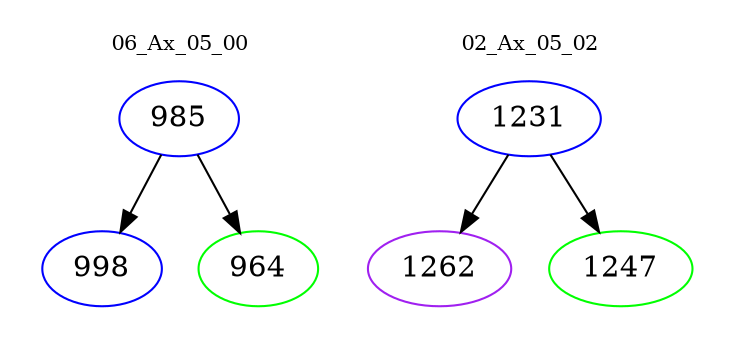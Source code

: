 digraph{
subgraph cluster_0 {
color = white
label = "06_Ax_05_00";
fontsize=10;
T0_985 [label="985", color="blue"]
T0_985 -> T0_998 [color="black"]
T0_998 [label="998", color="blue"]
T0_985 -> T0_964 [color="black"]
T0_964 [label="964", color="green"]
}
subgraph cluster_1 {
color = white
label = "02_Ax_05_02";
fontsize=10;
T1_1231 [label="1231", color="blue"]
T1_1231 -> T1_1262 [color="black"]
T1_1262 [label="1262", color="purple"]
T1_1231 -> T1_1247 [color="black"]
T1_1247 [label="1247", color="green"]
}
}
